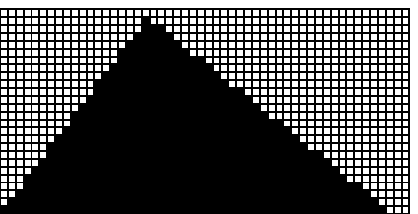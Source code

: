 beginfig(0)

z1=origin;
z2=(5cm, 0);
z3=(9/5*cm, 12/5*cm);

for j:=-.2cm step .1cm until 2.7cm:
	for i:=-.2cm step .1cm until 5.3cm:
		if (3(j+.05cm)<=4(i+.05cm)) and ((i+.05cm)/5+(j+.05cm)/4<=cm) and (j>=0):
			fill unitsquare scaled (.1cm) shifted (i, j);
		fi
	endfor
endfor

for j:=-.2cm step .1cm until 2.7cm:
	draw (-.2cm, j)--(5.2cm, j) withpen tinypen withcolor .25orange;
endfor
for i:=-.2cm step .1cm until 5.3cm:
	draw (i, -.2cm)--(i, 2.6cm) withpen tinypen withcolor .25orange;
endfor

endfig
